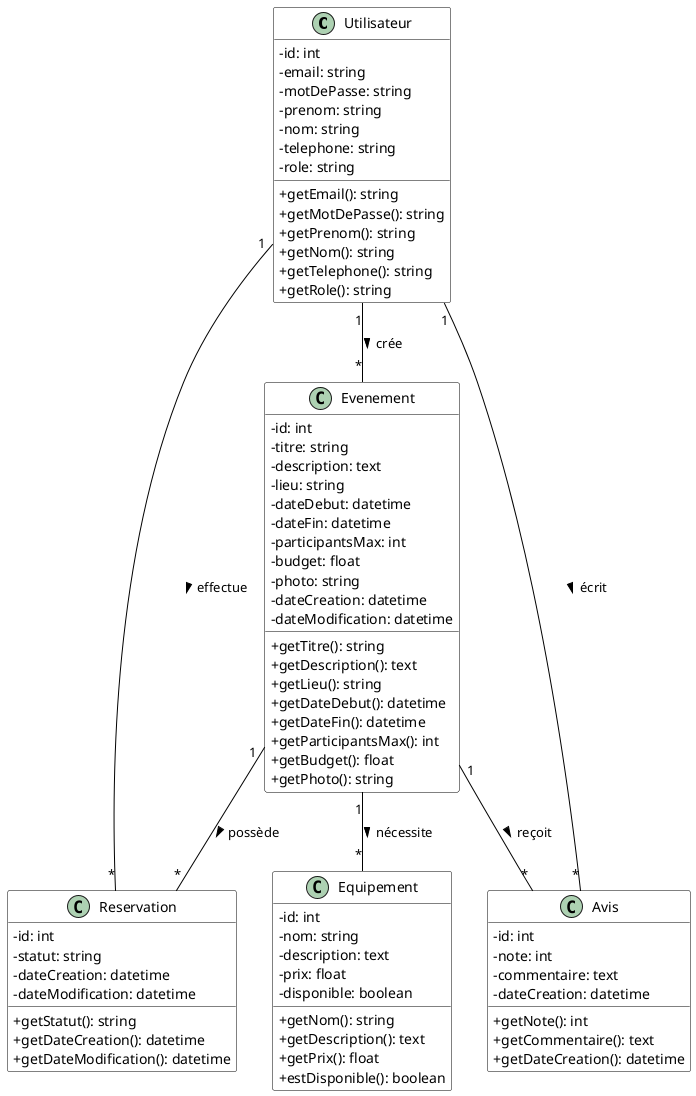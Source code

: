 @startuml Diagramme de Classes - Site de Camping

' Style settings
skinparam classAttributeIconSize 0
skinparam class {
    BackgroundColor White
    ArrowColor Black
    BorderColor Black
}

' Entités
class Utilisateur {
    -id: int
    -email: string
    -motDePasse: string
    -prenom: string
    -nom: string
    -telephone: string
    -role: string
    +getEmail(): string
    +getMotDePasse(): string
    +getPrenom(): string
    +getNom(): string
    +getTelephone(): string
    +getRole(): string
}

class Evenement {
    -id: int
    -titre: string
    -description: text
    -lieu: string
    -dateDebut: datetime
    -dateFin: datetime
    -participantsMax: int
    -budget: float
    -photo: string
    -dateCreation: datetime
    -dateModification: datetime
    +getTitre(): string
    +getDescription(): text
    +getLieu(): string
    +getDateDebut(): datetime
    +getDateFin(): datetime
    +getParticipantsMax(): int
    +getBudget(): float
    +getPhoto(): string
}

class Reservation {
    -id: int
    -statut: string
    -dateCreation: datetime
    -dateModification: datetime
    +getStatut(): string
    +getDateCreation(): datetime
    +getDateModification(): datetime
}

class Avis {
    -id: int
    -note: int
    -commentaire: text
    -dateCreation: datetime
    +getNote(): int
    +getCommentaire(): text
    +getDateCreation(): datetime
}

class Equipement {
    -id: int
    -nom: string
    -description: text
    -prix: float
    -disponible: boolean
    +getNom(): string
    +getDescription(): text
    +getPrix(): float
    +estDisponible(): boolean
}

' Relations
Utilisateur "1" -- "*" Evenement : crée >
Utilisateur "1" -- "*" Reservation : effectue >
Utilisateur "1" -- "*" Avis : écrit >
Evenement "1" -- "*" Reservation : possède >
Evenement "1" -- "*" Avis : reçoit >
Evenement "1" -- "*" Equipement : nécessite >

@enduml 